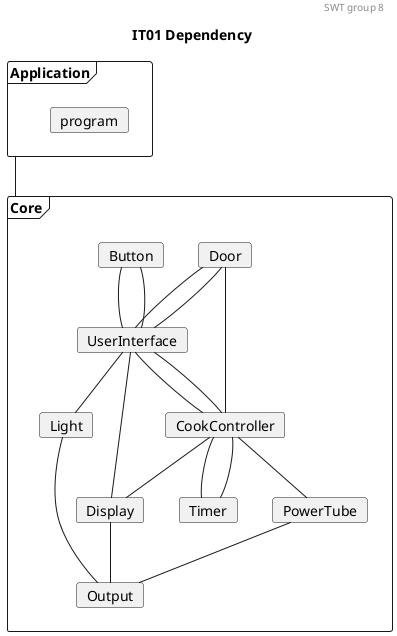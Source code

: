 @startuml

'Testing colors:
skinparam card{
    backgroundColor<<tested>> lawngreen
    backgroundColor<<sut>> salmon
    backgroundColor<<test>> salmon
    backgroundColor<<fake>> gold
}

header SWT group 8
title IT01 Dependency

frame Application{
    card program
}

frame Core{
'0.
    card Door
    card Button

'1.
    card UserInterface

'2.
    card CookController
    card Light

'3.
    card Timer
    card PowerTube
    card Display

'4 
    card Output


}
Application -- Core

'Relations projects
' 0. to 1.
Door -- UserInterface
Door -- UserInterface

Button -- UserInterface
Button -- UserInterface


'Relations CookController:
'1.
UserInterface -- CookController
UserInterface -- CookController
'1. to 2.
Door - CookController


CookController -- PowerTube

'1. to 2.
UserInterface -- Display
UserInterface -- Light
CookController -- Display

CookController -- Timer
CookController -- Timer 


' Relations 2. to 3.
Light -- Output
Display -- Output
PowerTube -- Output



@enduml